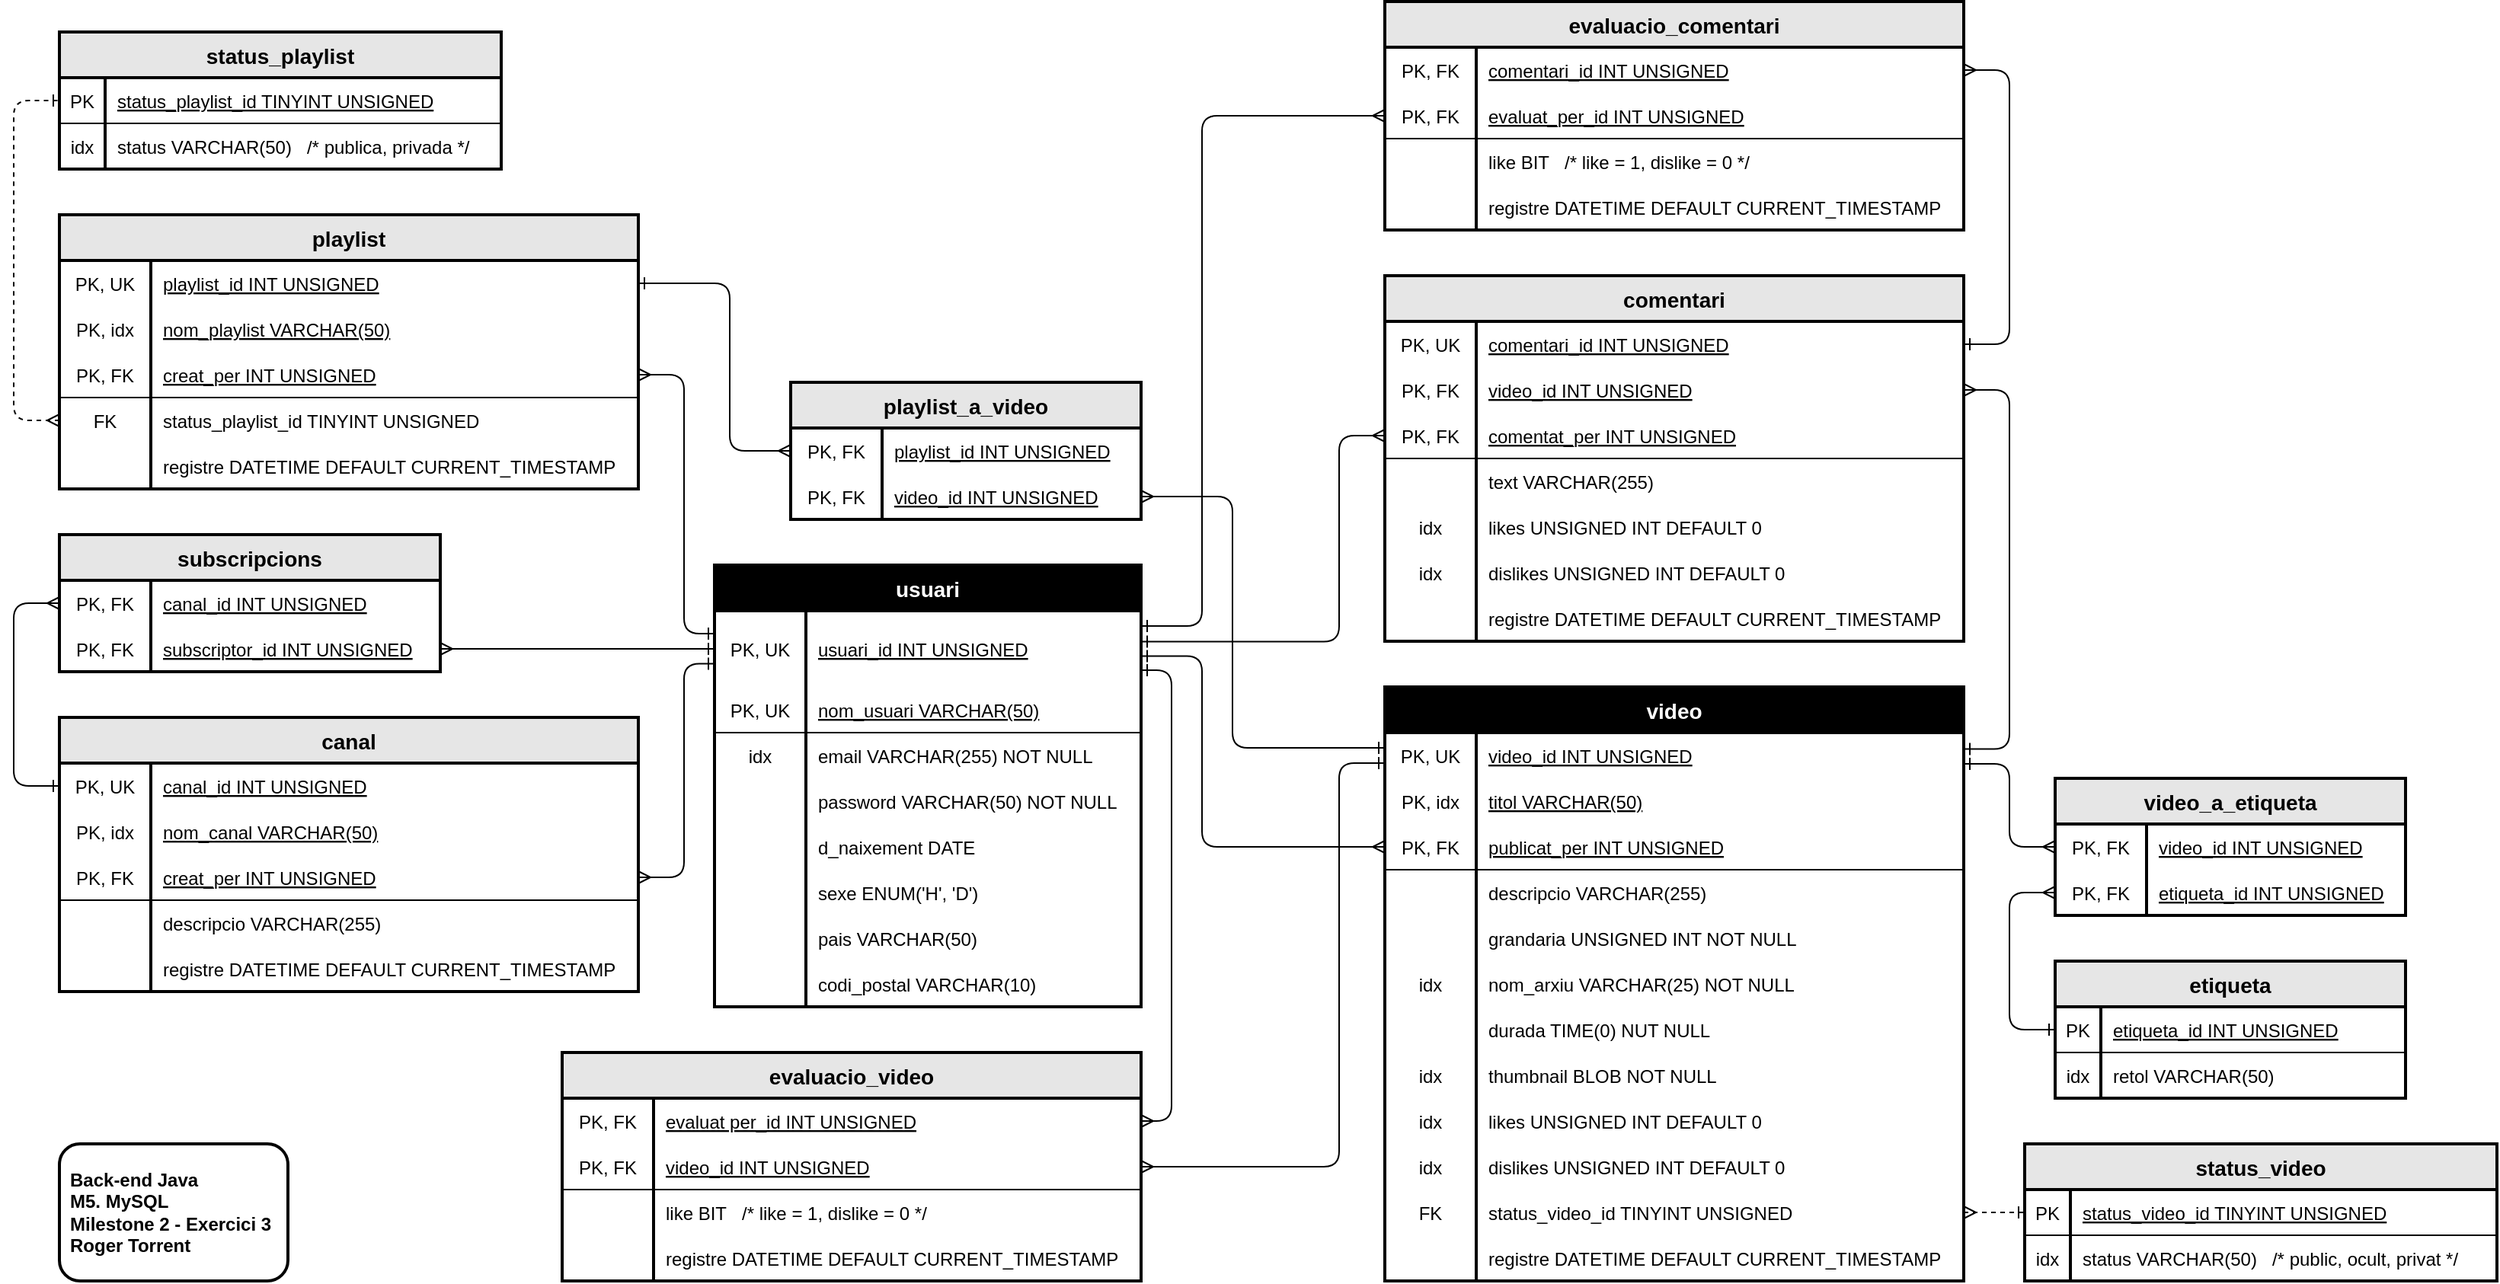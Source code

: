 <mxfile version="14.4.4" type="device"><diagram id="R2lEEEUBdFMjLlhIrx00" name="M2E3_YouTube"><mxGraphModel dx="1102" dy="902" grid="1" gridSize="10" guides="1" tooltips="1" connect="1" arrows="1" fold="1" page="1" pageScale="1" pageWidth="827" pageHeight="1169" math="0" shadow="0" extFonts="Permanent Marker^https://fonts.googleapis.com/css?family=Permanent+Marker"><root><mxCell id="0"/><mxCell id="1" parent="0"/><mxCell id="VH1_HLHaJ6qUCdTcW-n6-1" value="&lt;div&gt;&lt;b&gt;Back-end Java&lt;/b&gt;&lt;/div&gt;&lt;div&gt;&lt;b&gt;M5. MySQL&lt;/b&gt;&lt;/div&gt;&lt;div&gt;&lt;b&gt;Milestone 2 - Exercici 3&lt;br&gt;&lt;/b&gt;&lt;/div&gt;&lt;div&gt;&lt;b&gt;Roger Torrent&lt;br&gt;&lt;/b&gt;&lt;/div&gt;" style="rounded=1;whiteSpace=wrap;html=1;strokeWidth=2;fillColor=none;align=left;spacingLeft=5;spacingRight=5;" parent="1" vertex="1"><mxGeometry x="40" y="900" width="150" height="90" as="geometry"/></mxCell><mxCell id="VH1_HLHaJ6qUCdTcW-n6-198" value="usuari" style="shape=table;startSize=30;container=1;collapsible=1;childLayout=tableLayout;fixedRows=1;rowLines=0;fontStyle=1;align=center;resizeLast=1;strokeWidth=2;fillColor=#000000;fontSize=14;fontColor=#FFFFFF;" parent="1" vertex="1"><mxGeometry x="470" y="520" width="280" height="290" as="geometry"/></mxCell><mxCell id="VH1_HLHaJ6qUCdTcW-n6-199" value="" style="shape=partialRectangle;collapsible=0;dropTarget=0;pointerEvents=0;fillColor=none;top=0;left=0;bottom=0;right=0;points=[[0,0.5],[1,0.5]];portConstraint=eastwest;" parent="VH1_HLHaJ6qUCdTcW-n6-198" vertex="1"><mxGeometry y="30" width="280" height="50" as="geometry"/></mxCell><mxCell id="VH1_HLHaJ6qUCdTcW-n6-200" value="PK, UK" style="shape=partialRectangle;connectable=0;fillColor=none;top=0;left=0;bottom=0;right=0;fontStyle=0;overflow=hidden;" parent="VH1_HLHaJ6qUCdTcW-n6-199" vertex="1"><mxGeometry width="60" height="50" as="geometry"/></mxCell><mxCell id="VH1_HLHaJ6qUCdTcW-n6-201" value="usuari_id INT UNSIGNED" style="shape=partialRectangle;connectable=0;fillColor=none;top=0;left=0;bottom=0;right=0;align=left;spacingLeft=6;fontStyle=4;overflow=hidden;" parent="VH1_HLHaJ6qUCdTcW-n6-199" vertex="1"><mxGeometry x="60" width="220" height="50" as="geometry"/></mxCell><mxCell id="VH1_HLHaJ6qUCdTcW-n6-220" value="" style="shape=partialRectangle;collapsible=0;dropTarget=0;pointerEvents=0;fillColor=none;top=0;left=0;bottom=1;right=0;points=[[0,0.5],[1,0.5]];portConstraint=eastwest;" parent="VH1_HLHaJ6qUCdTcW-n6-198" vertex="1"><mxGeometry y="80" width="280" height="30" as="geometry"/></mxCell><mxCell id="VH1_HLHaJ6qUCdTcW-n6-221" value="PK, UK" style="shape=partialRectangle;connectable=0;fillColor=none;top=0;left=0;bottom=0;right=0;fontStyle=0;overflow=hidden;" parent="VH1_HLHaJ6qUCdTcW-n6-220" vertex="1"><mxGeometry width="60" height="30" as="geometry"/></mxCell><mxCell id="VH1_HLHaJ6qUCdTcW-n6-222" value="nom_usuari VARCHAR(50)" style="shape=partialRectangle;connectable=0;fillColor=none;top=0;left=0;bottom=0;right=0;align=left;spacingLeft=6;fontStyle=4;overflow=hidden;" parent="VH1_HLHaJ6qUCdTcW-n6-220" vertex="1"><mxGeometry x="60" width="220" height="30" as="geometry"/></mxCell><mxCell id="O7CFWKllYom3nxAZSgJm-148" style="shape=partialRectangle;collapsible=0;dropTarget=0;pointerEvents=0;fillColor=none;top=0;left=0;bottom=0;right=0;points=[[0,0.5],[1,0.5]];portConstraint=eastwest;" parent="VH1_HLHaJ6qUCdTcW-n6-198" vertex="1"><mxGeometry y="110" width="280" height="30" as="geometry"/></mxCell><mxCell id="O7CFWKllYom3nxAZSgJm-149" value="idx" style="shape=partialRectangle;connectable=0;fillColor=none;top=0;left=0;bottom=0;right=0;editable=1;overflow=hidden;" parent="O7CFWKllYom3nxAZSgJm-148" vertex="1"><mxGeometry width="60" height="30" as="geometry"/></mxCell><mxCell id="O7CFWKllYom3nxAZSgJm-150" value="email VARCHAR(255) NOT NULL" style="shape=partialRectangle;connectable=0;fillColor=none;top=0;left=0;bottom=0;right=0;align=left;spacingLeft=6;overflow=hidden;" parent="O7CFWKllYom3nxAZSgJm-148" vertex="1"><mxGeometry x="60" width="220" height="30" as="geometry"/></mxCell><mxCell id="O7CFWKllYom3nxAZSgJm-294" style="shape=partialRectangle;collapsible=0;dropTarget=0;pointerEvents=0;fillColor=none;top=0;left=0;bottom=0;right=0;points=[[0,0.5],[1,0.5]];portConstraint=eastwest;" parent="VH1_HLHaJ6qUCdTcW-n6-198" vertex="1"><mxGeometry y="140" width="280" height="30" as="geometry"/></mxCell><mxCell id="O7CFWKllYom3nxAZSgJm-295" style="shape=partialRectangle;connectable=0;fillColor=none;top=0;left=0;bottom=0;right=0;editable=1;overflow=hidden;" parent="O7CFWKllYom3nxAZSgJm-294" vertex="1"><mxGeometry width="60" height="30" as="geometry"/></mxCell><mxCell id="O7CFWKllYom3nxAZSgJm-296" value="password VARCHAR(50) NOT NULL" style="shape=partialRectangle;connectable=0;fillColor=none;top=0;left=0;bottom=0;right=0;align=left;spacingLeft=6;overflow=hidden;" parent="O7CFWKllYom3nxAZSgJm-294" vertex="1"><mxGeometry x="60" width="220" height="30" as="geometry"/></mxCell><mxCell id="VH1_HLHaJ6qUCdTcW-n6-223" value="" style="shape=partialRectangle;collapsible=0;dropTarget=0;pointerEvents=0;fillColor=none;top=0;left=0;bottom=0;right=0;points=[[0,0.5],[1,0.5]];portConstraint=eastwest;" parent="VH1_HLHaJ6qUCdTcW-n6-198" vertex="1"><mxGeometry y="170" width="280" height="30" as="geometry"/></mxCell><mxCell id="VH1_HLHaJ6qUCdTcW-n6-224" value="" style="shape=partialRectangle;connectable=0;fillColor=none;top=0;left=0;bottom=0;right=0;editable=1;overflow=hidden;" parent="VH1_HLHaJ6qUCdTcW-n6-223" vertex="1"><mxGeometry width="60" height="30" as="geometry"/></mxCell><mxCell id="VH1_HLHaJ6qUCdTcW-n6-225" value="d_naixement DATE" style="shape=partialRectangle;connectable=0;fillColor=none;top=0;left=0;bottom=0;right=0;align=left;spacingLeft=6;overflow=hidden;" parent="VH1_HLHaJ6qUCdTcW-n6-223" vertex="1"><mxGeometry x="60" width="220" height="30" as="geometry"/></mxCell><mxCell id="VH1_HLHaJ6qUCdTcW-n6-226" style="shape=partialRectangle;collapsible=0;dropTarget=0;pointerEvents=0;fillColor=none;top=0;left=0;bottom=0;right=0;points=[[0,0.5],[1,0.5]];portConstraint=eastwest;" parent="VH1_HLHaJ6qUCdTcW-n6-198" vertex="1"><mxGeometry y="200" width="280" height="30" as="geometry"/></mxCell><mxCell id="VH1_HLHaJ6qUCdTcW-n6-227" style="shape=partialRectangle;connectable=0;fillColor=none;top=0;left=0;bottom=0;right=0;editable=1;overflow=hidden;" parent="VH1_HLHaJ6qUCdTcW-n6-226" vertex="1"><mxGeometry width="60" height="30" as="geometry"/></mxCell><mxCell id="VH1_HLHaJ6qUCdTcW-n6-228" value="sexe ENUM('H', 'D')" style="shape=partialRectangle;connectable=0;fillColor=none;top=0;left=0;bottom=0;right=0;align=left;spacingLeft=6;overflow=hidden;" parent="VH1_HLHaJ6qUCdTcW-n6-226" vertex="1"><mxGeometry x="60" width="220" height="30" as="geometry"/></mxCell><mxCell id="VH1_HLHaJ6qUCdTcW-n6-232" style="shape=partialRectangle;collapsible=0;dropTarget=0;pointerEvents=0;fillColor=none;top=0;left=0;bottom=0;right=0;points=[[0,0.5],[1,0.5]];portConstraint=eastwest;" parent="VH1_HLHaJ6qUCdTcW-n6-198" vertex="1"><mxGeometry y="230" width="280" height="30" as="geometry"/></mxCell><mxCell id="VH1_HLHaJ6qUCdTcW-n6-233" style="shape=partialRectangle;connectable=0;fillColor=none;top=0;left=0;bottom=0;right=0;editable=1;overflow=hidden;" parent="VH1_HLHaJ6qUCdTcW-n6-232" vertex="1"><mxGeometry width="60" height="30" as="geometry"/></mxCell><mxCell id="VH1_HLHaJ6qUCdTcW-n6-234" value="pais VARCHAR(50)" style="shape=partialRectangle;connectable=0;fillColor=none;top=0;left=0;bottom=0;right=0;align=left;spacingLeft=6;overflow=hidden;" parent="VH1_HLHaJ6qUCdTcW-n6-232" vertex="1"><mxGeometry x="60" width="220" height="30" as="geometry"/></mxCell><mxCell id="VH1_HLHaJ6qUCdTcW-n6-229" style="shape=partialRectangle;collapsible=0;dropTarget=0;pointerEvents=0;fillColor=none;top=0;left=0;bottom=0;right=0;points=[[0,0.5],[1,0.5]];portConstraint=eastwest;" parent="VH1_HLHaJ6qUCdTcW-n6-198" vertex="1"><mxGeometry y="260" width="280" height="30" as="geometry"/></mxCell><mxCell id="VH1_HLHaJ6qUCdTcW-n6-230" style="shape=partialRectangle;connectable=0;fillColor=none;top=0;left=0;bottom=0;right=0;editable=1;overflow=hidden;" parent="VH1_HLHaJ6qUCdTcW-n6-229" vertex="1"><mxGeometry width="60" height="30" as="geometry"/></mxCell><mxCell id="VH1_HLHaJ6qUCdTcW-n6-231" value="codi_postal VARCHAR(10)" style="shape=partialRectangle;connectable=0;fillColor=none;top=0;left=0;bottom=0;right=0;align=left;spacingLeft=6;overflow=hidden;" parent="VH1_HLHaJ6qUCdTcW-n6-229" vertex="1"><mxGeometry x="60" width="220" height="30" as="geometry"/></mxCell><mxCell id="O7CFWKllYom3nxAZSgJm-1" value="video" style="shape=table;startSize=30;container=1;collapsible=1;childLayout=tableLayout;fixedRows=1;rowLines=0;fontStyle=1;align=center;resizeLast=1;strokeWidth=2;fillColor=#000000;fontSize=14;fontColor=#FFFFFF;" parent="1" vertex="1"><mxGeometry x="910" y="600" width="380" height="390" as="geometry"/></mxCell><mxCell id="O7CFWKllYom3nxAZSgJm-2" value="" style="shape=partialRectangle;collapsible=0;dropTarget=0;pointerEvents=0;fillColor=none;top=0;left=0;bottom=0;right=0;points=[[0,0.5],[1,0.5]];portConstraint=eastwest;" parent="O7CFWKllYom3nxAZSgJm-1" vertex="1"><mxGeometry y="30" width="380" height="30" as="geometry"/></mxCell><mxCell id="O7CFWKllYom3nxAZSgJm-3" value="PK, UK" style="shape=partialRectangle;connectable=0;fillColor=none;top=0;left=0;bottom=0;right=0;fontStyle=0;overflow=hidden;" parent="O7CFWKllYom3nxAZSgJm-2" vertex="1"><mxGeometry width="60" height="30" as="geometry"/></mxCell><mxCell id="O7CFWKllYom3nxAZSgJm-4" value="video_id INT UNSIGNED" style="shape=partialRectangle;connectable=0;fillColor=none;top=0;left=0;bottom=0;right=0;align=left;spacingLeft=6;fontStyle=4;overflow=hidden;" parent="O7CFWKllYom3nxAZSgJm-2" vertex="1"><mxGeometry x="60" width="320" height="30" as="geometry"/></mxCell><mxCell id="O7CFWKllYom3nxAZSgJm-17" value="" style="shape=partialRectangle;collapsible=0;dropTarget=0;pointerEvents=0;fillColor=none;top=0;left=0;bottom=0;right=0;points=[[0,0.5],[1,0.5]];portConstraint=eastwest;" parent="O7CFWKllYom3nxAZSgJm-1" vertex="1"><mxGeometry y="60" width="380" height="30" as="geometry"/></mxCell><mxCell id="O7CFWKllYom3nxAZSgJm-18" value="PK, idx" style="shape=partialRectangle;connectable=0;fillColor=none;top=0;left=0;bottom=0;right=0;fontStyle=0;overflow=hidden;" parent="O7CFWKllYom3nxAZSgJm-17" vertex="1"><mxGeometry width="60" height="30" as="geometry"/></mxCell><mxCell id="O7CFWKllYom3nxAZSgJm-19" value="titol VARCHAR(50)" style="shape=partialRectangle;connectable=0;fillColor=none;top=0;left=0;bottom=0;right=0;align=left;spacingLeft=6;fontStyle=4;overflow=hidden;" parent="O7CFWKllYom3nxAZSgJm-17" vertex="1"><mxGeometry x="60" width="320" height="30" as="geometry"/></mxCell><mxCell id="O7CFWKllYom3nxAZSgJm-23" value="" style="shape=partialRectangle;collapsible=0;dropTarget=0;pointerEvents=0;fillColor=none;top=0;left=0;bottom=1;right=0;points=[[0,0.5],[1,0.5]];portConstraint=eastwest;" parent="O7CFWKllYom3nxAZSgJm-1" vertex="1"><mxGeometry y="90" width="380" height="30" as="geometry"/></mxCell><mxCell id="O7CFWKllYom3nxAZSgJm-24" value="PK, FK" style="shape=partialRectangle;connectable=0;fillColor=none;top=0;left=0;bottom=0;right=0;fontStyle=0;overflow=hidden;" parent="O7CFWKllYom3nxAZSgJm-23" vertex="1"><mxGeometry width="60" height="30" as="geometry"/></mxCell><mxCell id="O7CFWKllYom3nxAZSgJm-25" value="publicat_per INT UNSIGNED" style="shape=partialRectangle;connectable=0;fillColor=none;top=0;left=0;bottom=0;right=0;align=left;spacingLeft=6;fontStyle=4;overflow=hidden;" parent="O7CFWKllYom3nxAZSgJm-23" vertex="1"><mxGeometry x="60" width="320" height="30" as="geometry"/></mxCell><mxCell id="O7CFWKllYom3nxAZSgJm-41" style="shape=partialRectangle;collapsible=0;dropTarget=0;pointerEvents=0;fillColor=none;top=0;left=0;bottom=0;right=0;points=[[0,0.5],[1,0.5]];portConstraint=eastwest;" parent="O7CFWKllYom3nxAZSgJm-1" vertex="1"><mxGeometry y="120" width="380" height="30" as="geometry"/></mxCell><mxCell id="O7CFWKllYom3nxAZSgJm-42" style="shape=partialRectangle;connectable=0;fillColor=none;top=0;left=0;bottom=0;right=0;editable=1;overflow=hidden;" parent="O7CFWKllYom3nxAZSgJm-41" vertex="1"><mxGeometry width="60" height="30" as="geometry"/></mxCell><mxCell id="O7CFWKllYom3nxAZSgJm-43" value="descripcio VARCHAR(255)" style="shape=partialRectangle;connectable=0;fillColor=none;top=0;left=0;bottom=0;right=0;align=left;spacingLeft=6;overflow=hidden;" parent="O7CFWKllYom3nxAZSgJm-41" vertex="1"><mxGeometry x="60" width="320" height="30" as="geometry"/></mxCell><mxCell id="O7CFWKllYom3nxAZSgJm-44" style="shape=partialRectangle;collapsible=0;dropTarget=0;pointerEvents=0;fillColor=none;top=0;left=0;bottom=0;right=0;points=[[0,0.5],[1,0.5]];portConstraint=eastwest;" parent="O7CFWKllYom3nxAZSgJm-1" vertex="1"><mxGeometry y="150" width="380" height="30" as="geometry"/></mxCell><mxCell id="O7CFWKllYom3nxAZSgJm-45" style="shape=partialRectangle;connectable=0;fillColor=none;top=0;left=0;bottom=0;right=0;editable=1;overflow=hidden;" parent="O7CFWKllYom3nxAZSgJm-44" vertex="1"><mxGeometry width="60" height="30" as="geometry"/></mxCell><mxCell id="O7CFWKllYom3nxAZSgJm-46" value="grandaria UNSIGNED INT NOT NULL" style="shape=partialRectangle;connectable=0;fillColor=none;top=0;left=0;bottom=0;right=0;align=left;spacingLeft=6;overflow=hidden;" parent="O7CFWKllYom3nxAZSgJm-44" vertex="1"><mxGeometry x="60" width="320" height="30" as="geometry"/></mxCell><mxCell id="O7CFWKllYom3nxAZSgJm-32" value="" style="shape=partialRectangle;collapsible=0;dropTarget=0;pointerEvents=0;fillColor=none;top=0;left=0;bottom=0;right=0;points=[[0,0.5],[1,0.5]];portConstraint=eastwest;" parent="O7CFWKllYom3nxAZSgJm-1" vertex="1"><mxGeometry y="180" width="380" height="30" as="geometry"/></mxCell><mxCell id="O7CFWKllYom3nxAZSgJm-33" value="idx" style="shape=partialRectangle;connectable=0;fillColor=none;top=0;left=0;bottom=0;right=0;editable=1;overflow=hidden;" parent="O7CFWKllYom3nxAZSgJm-32" vertex="1"><mxGeometry width="60" height="30" as="geometry"/></mxCell><mxCell id="O7CFWKllYom3nxAZSgJm-34" value="nom_arxiu VARCHAR(25) NOT NULL" style="shape=partialRectangle;connectable=0;fillColor=none;top=0;left=0;bottom=0;right=0;align=left;spacingLeft=6;overflow=hidden;" parent="O7CFWKllYom3nxAZSgJm-32" vertex="1"><mxGeometry x="60" width="320" height="30" as="geometry"/></mxCell><mxCell id="O7CFWKllYom3nxAZSgJm-38" value="" style="shape=partialRectangle;collapsible=0;dropTarget=0;pointerEvents=0;fillColor=none;top=0;left=0;bottom=0;right=0;points=[[0,0.5],[1,0.5]];portConstraint=eastwest;" parent="O7CFWKllYom3nxAZSgJm-1" vertex="1"><mxGeometry y="210" width="380" height="30" as="geometry"/></mxCell><mxCell id="O7CFWKllYom3nxAZSgJm-39" value="" style="shape=partialRectangle;connectable=0;fillColor=none;top=0;left=0;bottom=0;right=0;editable=1;overflow=hidden;" parent="O7CFWKllYom3nxAZSgJm-38" vertex="1"><mxGeometry width="60" height="30" as="geometry"/></mxCell><mxCell id="O7CFWKllYom3nxAZSgJm-40" value="durada TIME(0) NUT NULL" style="shape=partialRectangle;connectable=0;fillColor=none;top=0;left=0;bottom=0;right=0;align=left;spacingLeft=6;overflow=hidden;" parent="O7CFWKllYom3nxAZSgJm-38" vertex="1"><mxGeometry x="60" width="320" height="30" as="geometry"/></mxCell><mxCell id="O7CFWKllYom3nxAZSgJm-47" value="" style="shape=partialRectangle;collapsible=0;dropTarget=0;pointerEvents=0;fillColor=none;top=0;left=0;bottom=0;right=0;points=[[0,0.5],[1,0.5]];portConstraint=eastwest;" parent="O7CFWKllYom3nxAZSgJm-1" vertex="1"><mxGeometry y="240" width="380" height="30" as="geometry"/></mxCell><mxCell id="O7CFWKllYom3nxAZSgJm-48" value="idx" style="shape=partialRectangle;connectable=0;fillColor=none;top=0;left=0;bottom=0;right=0;editable=1;overflow=hidden;" parent="O7CFWKllYom3nxAZSgJm-47" vertex="1"><mxGeometry width="60" height="30" as="geometry"/></mxCell><mxCell id="O7CFWKllYom3nxAZSgJm-49" value="thumbnail BLOB NOT NULL" style="shape=partialRectangle;connectable=0;fillColor=none;top=0;left=0;bottom=0;right=0;align=left;spacingLeft=6;overflow=hidden;" parent="O7CFWKllYom3nxAZSgJm-47" vertex="1"><mxGeometry x="60" width="320" height="30" as="geometry"/></mxCell><mxCell id="O7CFWKllYom3nxAZSgJm-50" value="" style="shape=partialRectangle;collapsible=0;dropTarget=0;pointerEvents=0;fillColor=none;top=0;left=0;bottom=0;right=0;points=[[0,0.5],[1,0.5]];portConstraint=eastwest;" parent="O7CFWKllYom3nxAZSgJm-1" vertex="1"><mxGeometry y="270" width="380" height="30" as="geometry"/></mxCell><mxCell id="O7CFWKllYom3nxAZSgJm-51" value="idx" style="shape=partialRectangle;connectable=0;fillColor=none;top=0;left=0;bottom=0;right=0;editable=1;overflow=hidden;" parent="O7CFWKllYom3nxAZSgJm-50" vertex="1"><mxGeometry width="60" height="30" as="geometry"/></mxCell><mxCell id="O7CFWKllYom3nxAZSgJm-52" value="likes UNSIGNED INT DEFAULT 0" style="shape=partialRectangle;connectable=0;fillColor=none;top=0;left=0;bottom=0;right=0;align=left;spacingLeft=6;overflow=hidden;" parent="O7CFWKllYom3nxAZSgJm-50" vertex="1"><mxGeometry x="60" width="320" height="30" as="geometry"/></mxCell><mxCell id="O7CFWKllYom3nxAZSgJm-29" style="shape=partialRectangle;collapsible=0;dropTarget=0;pointerEvents=0;fillColor=none;top=0;left=0;bottom=0;right=0;points=[[0,0.5],[1,0.5]];portConstraint=eastwest;" parent="O7CFWKllYom3nxAZSgJm-1" vertex="1"><mxGeometry y="300" width="380" height="30" as="geometry"/></mxCell><mxCell id="O7CFWKllYom3nxAZSgJm-30" value="idx" style="shape=partialRectangle;connectable=0;fillColor=none;top=0;left=0;bottom=0;right=0;editable=1;overflow=hidden;" parent="O7CFWKllYom3nxAZSgJm-29" vertex="1"><mxGeometry width="60" height="30" as="geometry"/></mxCell><mxCell id="O7CFWKllYom3nxAZSgJm-31" value="dislikes UNSIGNED INT DEFAULT 0" style="shape=partialRectangle;connectable=0;fillColor=none;top=0;left=0;bottom=0;right=0;align=left;spacingLeft=6;overflow=hidden;" parent="O7CFWKllYom3nxAZSgJm-29" vertex="1"><mxGeometry x="60" width="320" height="30" as="geometry"/></mxCell><mxCell id="O7CFWKllYom3nxAZSgJm-88" style="shape=partialRectangle;collapsible=0;dropTarget=0;pointerEvents=0;fillColor=none;top=0;left=0;bottom=0;right=0;points=[[0,0.5],[1,0.5]];portConstraint=eastwest;" parent="O7CFWKllYom3nxAZSgJm-1" vertex="1"><mxGeometry y="330" width="380" height="30" as="geometry"/></mxCell><mxCell id="O7CFWKllYom3nxAZSgJm-89" value="FK" style="shape=partialRectangle;connectable=0;fillColor=none;top=0;left=0;bottom=0;right=0;editable=1;overflow=hidden;" parent="O7CFWKllYom3nxAZSgJm-88" vertex="1"><mxGeometry width="60" height="30" as="geometry"/></mxCell><mxCell id="O7CFWKllYom3nxAZSgJm-90" value="status_video_id TINYINT UNSIGNED" style="shape=partialRectangle;connectable=0;fillColor=none;top=0;left=0;bottom=0;right=0;align=left;spacingLeft=6;overflow=hidden;" parent="O7CFWKllYom3nxAZSgJm-88" vertex="1"><mxGeometry x="60" width="320" height="30" as="geometry"/></mxCell><mxCell id="O7CFWKllYom3nxAZSgJm-104" style="shape=partialRectangle;collapsible=0;dropTarget=0;pointerEvents=0;fillColor=none;top=0;left=0;bottom=0;right=0;points=[[0,0.5],[1,0.5]];portConstraint=eastwest;" parent="O7CFWKllYom3nxAZSgJm-1" vertex="1"><mxGeometry y="360" width="380" height="30" as="geometry"/></mxCell><mxCell id="O7CFWKllYom3nxAZSgJm-105" style="shape=partialRectangle;connectable=0;fillColor=none;top=0;left=0;bottom=0;right=0;editable=1;overflow=hidden;" parent="O7CFWKllYom3nxAZSgJm-104" vertex="1"><mxGeometry width="60" height="30" as="geometry"/></mxCell><mxCell id="O7CFWKllYom3nxAZSgJm-106" value="registre DATETIME DEFAULT CURRENT_TIMESTAMP" style="shape=partialRectangle;connectable=0;fillColor=none;top=0;left=0;bottom=0;right=0;align=left;spacingLeft=6;overflow=hidden;" parent="O7CFWKllYom3nxAZSgJm-104" vertex="1"><mxGeometry x="60" width="320" height="30" as="geometry"/></mxCell><mxCell id="O7CFWKllYom3nxAZSgJm-91" value="status_video" style="shape=table;startSize=30;container=1;collapsible=1;childLayout=tableLayout;fixedRows=1;rowLines=0;fontStyle=1;align=center;resizeLast=1;fillColor=#E6E6E6;fontSize=14;strokeWidth=2;" parent="1" vertex="1"><mxGeometry x="1330" y="900" width="310" height="90" as="geometry"/></mxCell><mxCell id="O7CFWKllYom3nxAZSgJm-92" value="" style="shape=partialRectangle;collapsible=0;dropTarget=0;pointerEvents=0;fillColor=none;top=0;left=0;bottom=1;right=0;points=[[0,0.5],[1,0.5]];portConstraint=eastwest;" parent="O7CFWKllYom3nxAZSgJm-91" vertex="1"><mxGeometry y="30" width="310" height="30" as="geometry"/></mxCell><mxCell id="O7CFWKllYom3nxAZSgJm-93" value="PK" style="shape=partialRectangle;connectable=0;fillColor=none;top=0;left=0;bottom=0;right=0;fontStyle=0;overflow=hidden;" parent="O7CFWKllYom3nxAZSgJm-92" vertex="1"><mxGeometry width="30" height="30" as="geometry"/></mxCell><mxCell id="O7CFWKllYom3nxAZSgJm-94" value="status_video_id TINYINT UNSIGNED" style="shape=partialRectangle;connectable=0;fillColor=none;top=0;left=0;bottom=0;right=0;align=left;spacingLeft=6;fontStyle=4;overflow=hidden;" parent="O7CFWKllYom3nxAZSgJm-92" vertex="1"><mxGeometry x="30" width="280" height="30" as="geometry"/></mxCell><mxCell id="O7CFWKllYom3nxAZSgJm-95" style="shape=partialRectangle;collapsible=0;dropTarget=0;pointerEvents=0;fillColor=none;top=0;left=0;bottom=0;right=0;points=[[0,0.5],[1,0.5]];portConstraint=eastwest;" parent="O7CFWKllYom3nxAZSgJm-91" vertex="1"><mxGeometry y="60" width="310" height="30" as="geometry"/></mxCell><mxCell id="O7CFWKllYom3nxAZSgJm-96" value="idx" style="shape=partialRectangle;connectable=0;fillColor=none;top=0;left=0;bottom=0;right=0;editable=1;overflow=hidden;" parent="O7CFWKllYom3nxAZSgJm-95" vertex="1"><mxGeometry width="30" height="30" as="geometry"/></mxCell><mxCell id="O7CFWKllYom3nxAZSgJm-97" value="status VARCHAR(50)   /* public, ocult, privat */" style="shape=partialRectangle;connectable=0;fillColor=none;top=0;left=0;bottom=0;right=0;align=left;spacingLeft=6;overflow=hidden;" parent="O7CFWKllYom3nxAZSgJm-95" vertex="1"><mxGeometry x="30" width="280" height="30" as="geometry"/></mxCell><mxCell id="O7CFWKllYom3nxAZSgJm-114" value="canal" style="shape=table;startSize=30;container=1;collapsible=1;childLayout=tableLayout;fixedRows=1;rowLines=0;fontStyle=1;align=center;resizeLast=1;strokeWidth=2;fillColor=#E6E6E6;fontSize=14;" parent="1" vertex="1"><mxGeometry x="40" y="620" width="380" height="180" as="geometry"/></mxCell><mxCell id="O7CFWKllYom3nxAZSgJm-115" value="" style="shape=partialRectangle;collapsible=0;dropTarget=0;pointerEvents=0;fillColor=none;top=0;left=0;bottom=0;right=0;points=[[0,0.5],[1,0.5]];portConstraint=eastwest;" parent="O7CFWKllYom3nxAZSgJm-114" vertex="1"><mxGeometry y="30" width="380" height="30" as="geometry"/></mxCell><mxCell id="O7CFWKllYom3nxAZSgJm-116" value="PK, UK" style="shape=partialRectangle;connectable=0;fillColor=none;top=0;left=0;bottom=0;right=0;fontStyle=0;overflow=hidden;" parent="O7CFWKllYom3nxAZSgJm-115" vertex="1"><mxGeometry width="60" height="30" as="geometry"/></mxCell><mxCell id="O7CFWKllYom3nxAZSgJm-117" value="canal_id INT UNSIGNED" style="shape=partialRectangle;connectable=0;fillColor=none;top=0;left=0;bottom=0;right=0;align=left;spacingLeft=6;fontStyle=4;overflow=hidden;" parent="O7CFWKllYom3nxAZSgJm-115" vertex="1"><mxGeometry x="60" width="320" height="30" as="geometry"/></mxCell><mxCell id="O7CFWKllYom3nxAZSgJm-157" style="shape=partialRectangle;collapsible=0;dropTarget=0;pointerEvents=0;fillColor=none;top=0;left=0;bottom=0;right=0;points=[[0,0.5],[1,0.5]];portConstraint=eastwest;" parent="O7CFWKllYom3nxAZSgJm-114" vertex="1"><mxGeometry y="60" width="380" height="30" as="geometry"/></mxCell><mxCell id="O7CFWKllYom3nxAZSgJm-158" value="PK, idx" style="shape=partialRectangle;connectable=0;fillColor=none;top=0;left=0;bottom=0;right=0;fontStyle=0;overflow=hidden;" parent="O7CFWKllYom3nxAZSgJm-157" vertex="1"><mxGeometry width="60" height="30" as="geometry"/></mxCell><mxCell id="O7CFWKllYom3nxAZSgJm-159" value="nom_canal VARCHAR(50)" style="shape=partialRectangle;connectable=0;fillColor=none;top=0;left=0;bottom=0;right=0;align=left;spacingLeft=6;fontStyle=4;overflow=hidden;" parent="O7CFWKllYom3nxAZSgJm-157" vertex="1"><mxGeometry x="60" width="320" height="30" as="geometry"/></mxCell><mxCell id="O7CFWKllYom3nxAZSgJm-136" value="" style="shape=partialRectangle;collapsible=0;dropTarget=0;pointerEvents=0;fillColor=none;top=0;left=0;bottom=1;right=0;points=[[0,0.5],[1,0.5]];portConstraint=eastwest;" parent="O7CFWKllYom3nxAZSgJm-114" vertex="1"><mxGeometry y="90" width="380" height="30" as="geometry"/></mxCell><mxCell id="O7CFWKllYom3nxAZSgJm-137" value="PK, FK" style="shape=partialRectangle;connectable=0;fillColor=none;top=0;left=0;bottom=0;right=0;fontStyle=0;overflow=hidden;" parent="O7CFWKllYom3nxAZSgJm-136" vertex="1"><mxGeometry width="60" height="30" as="geometry"/></mxCell><mxCell id="O7CFWKllYom3nxAZSgJm-138" value="creat_per INT UNSIGNED" style="shape=partialRectangle;connectable=0;fillColor=none;top=0;left=0;bottom=0;right=0;align=left;spacingLeft=6;fontStyle=4;overflow=hidden;" parent="O7CFWKllYom3nxAZSgJm-136" vertex="1"><mxGeometry x="60" width="320" height="30" as="geometry"/></mxCell><mxCell id="O7CFWKllYom3nxAZSgJm-139" value="" style="shape=partialRectangle;collapsible=0;dropTarget=0;pointerEvents=0;fillColor=none;top=0;left=0;bottom=0;right=0;points=[[0,0.5],[1,0.5]];portConstraint=eastwest;" parent="O7CFWKllYom3nxAZSgJm-114" vertex="1"><mxGeometry y="120" width="380" height="30" as="geometry"/></mxCell><mxCell id="O7CFWKllYom3nxAZSgJm-140" value="" style="shape=partialRectangle;connectable=0;fillColor=none;top=0;left=0;bottom=0;right=0;editable=1;overflow=hidden;" parent="O7CFWKllYom3nxAZSgJm-139" vertex="1"><mxGeometry width="60" height="30" as="geometry"/></mxCell><mxCell id="O7CFWKllYom3nxAZSgJm-141" value="descripcio VARCHAR(255)" style="shape=partialRectangle;connectable=0;fillColor=none;top=0;left=0;bottom=0;right=0;align=left;spacingLeft=6;overflow=hidden;" parent="O7CFWKllYom3nxAZSgJm-139" vertex="1"><mxGeometry x="60" width="320" height="30" as="geometry"/></mxCell><mxCell id="O7CFWKllYom3nxAZSgJm-142" style="shape=partialRectangle;collapsible=0;dropTarget=0;pointerEvents=0;fillColor=none;top=0;left=0;bottom=0;right=0;points=[[0,0.5],[1,0.5]];portConstraint=eastwest;" parent="O7CFWKllYom3nxAZSgJm-114" vertex="1"><mxGeometry y="150" width="380" height="30" as="geometry"/></mxCell><mxCell id="O7CFWKllYom3nxAZSgJm-143" style="shape=partialRectangle;connectable=0;fillColor=none;top=0;left=0;bottom=0;right=0;editable=1;overflow=hidden;" parent="O7CFWKllYom3nxAZSgJm-142" vertex="1"><mxGeometry width="60" height="30" as="geometry"/></mxCell><mxCell id="O7CFWKllYom3nxAZSgJm-144" value="registre DATETIME DEFAULT CURRENT_TIMESTAMP" style="shape=partialRectangle;connectable=0;fillColor=none;top=0;left=0;bottom=0;right=0;align=left;spacingLeft=6;overflow=hidden;" parent="O7CFWKllYom3nxAZSgJm-142" vertex="1"><mxGeometry x="60" width="320" height="30" as="geometry"/></mxCell><mxCell id="O7CFWKllYom3nxAZSgJm-163" value="etiqueta" style="shape=table;startSize=30;container=1;collapsible=1;childLayout=tableLayout;fixedRows=1;rowLines=0;fontStyle=1;align=center;resizeLast=1;fillColor=#E6E6E6;fontSize=14;strokeWidth=2;" parent="1" vertex="1"><mxGeometry x="1350" y="780" width="230" height="90" as="geometry"/></mxCell><mxCell id="O7CFWKllYom3nxAZSgJm-164" value="" style="shape=partialRectangle;collapsible=0;dropTarget=0;pointerEvents=0;fillColor=none;top=0;left=0;bottom=1;right=0;points=[[0,0.5],[1,0.5]];portConstraint=eastwest;" parent="O7CFWKllYom3nxAZSgJm-163" vertex="1"><mxGeometry y="30" width="230" height="30" as="geometry"/></mxCell><mxCell id="O7CFWKllYom3nxAZSgJm-165" value="PK" style="shape=partialRectangle;connectable=0;fillColor=none;top=0;left=0;bottom=0;right=0;fontStyle=0;overflow=hidden;" parent="O7CFWKllYom3nxAZSgJm-164" vertex="1"><mxGeometry width="30" height="30" as="geometry"/></mxCell><mxCell id="O7CFWKllYom3nxAZSgJm-166" value="etiqueta_id INT UNSIGNED" style="shape=partialRectangle;connectable=0;fillColor=none;top=0;left=0;bottom=0;right=0;align=left;spacingLeft=6;fontStyle=4;overflow=hidden;" parent="O7CFWKllYom3nxAZSgJm-164" vertex="1"><mxGeometry x="30" width="200" height="30" as="geometry"/></mxCell><mxCell id="O7CFWKllYom3nxAZSgJm-167" style="shape=partialRectangle;collapsible=0;dropTarget=0;pointerEvents=0;fillColor=none;top=0;left=0;bottom=0;right=0;points=[[0,0.5],[1,0.5]];portConstraint=eastwest;" parent="O7CFWKllYom3nxAZSgJm-163" vertex="1"><mxGeometry y="60" width="230" height="30" as="geometry"/></mxCell><mxCell id="O7CFWKllYom3nxAZSgJm-168" value="idx" style="shape=partialRectangle;connectable=0;fillColor=none;top=0;left=0;bottom=0;right=0;editable=1;overflow=hidden;" parent="O7CFWKllYom3nxAZSgJm-167" vertex="1"><mxGeometry width="30" height="30" as="geometry"/></mxCell><mxCell id="O7CFWKllYom3nxAZSgJm-169" value="retol VARCHAR(50)" style="shape=partialRectangle;connectable=0;fillColor=none;top=0;left=0;bottom=0;right=0;align=left;spacingLeft=6;overflow=hidden;" parent="O7CFWKllYom3nxAZSgJm-167" vertex="1"><mxGeometry x="30" width="200" height="30" as="geometry"/></mxCell><mxCell id="O7CFWKllYom3nxAZSgJm-170" value="video_a_etiqueta" style="shape=table;startSize=30;container=1;collapsible=1;childLayout=tableLayout;fixedRows=1;rowLines=0;fontStyle=1;align=center;resizeLast=1;strokeWidth=2;fillColor=#E6E6E6;fontSize=14;" parent="1" vertex="1"><mxGeometry x="1350" y="660" width="230" height="90" as="geometry"/></mxCell><mxCell id="O7CFWKllYom3nxAZSgJm-171" value="" style="shape=partialRectangle;collapsible=0;dropTarget=0;pointerEvents=0;fillColor=none;top=0;left=0;bottom=0;right=0;points=[[0,0.5],[1,0.5]];portConstraint=eastwest;" parent="O7CFWKllYom3nxAZSgJm-170" vertex="1"><mxGeometry y="30" width="230" height="30" as="geometry"/></mxCell><mxCell id="O7CFWKllYom3nxAZSgJm-172" value="PK, FK" style="shape=partialRectangle;connectable=0;fillColor=none;top=0;left=0;bottom=0;right=0;fontStyle=0;overflow=hidden;" parent="O7CFWKllYom3nxAZSgJm-171" vertex="1"><mxGeometry width="60" height="30" as="geometry"/></mxCell><mxCell id="O7CFWKllYom3nxAZSgJm-173" value="video_id INT UNSIGNED" style="shape=partialRectangle;connectable=0;fillColor=none;top=0;left=0;bottom=0;right=0;align=left;spacingLeft=6;fontStyle=4;overflow=hidden;" parent="O7CFWKllYom3nxAZSgJm-171" vertex="1"><mxGeometry x="60" width="170" height="30" as="geometry"/></mxCell><mxCell id="O7CFWKllYom3nxAZSgJm-177" value="" style="shape=partialRectangle;collapsible=0;dropTarget=0;pointerEvents=0;fillColor=none;top=0;left=0;bottom=1;right=0;points=[[0,0.5],[1,0.5]];portConstraint=eastwest;" parent="O7CFWKllYom3nxAZSgJm-170" vertex="1"><mxGeometry y="60" width="230" height="30" as="geometry"/></mxCell><mxCell id="O7CFWKllYom3nxAZSgJm-178" value="PK, FK" style="shape=partialRectangle;connectable=0;fillColor=none;top=0;left=0;bottom=0;right=0;fontStyle=0;overflow=hidden;" parent="O7CFWKllYom3nxAZSgJm-177" vertex="1"><mxGeometry width="60" height="30" as="geometry"/></mxCell><mxCell id="O7CFWKllYom3nxAZSgJm-179" value="etiqueta_id INT UNSIGNED" style="shape=partialRectangle;connectable=0;fillColor=none;top=0;left=0;bottom=0;right=0;align=left;spacingLeft=6;fontStyle=4;overflow=hidden;" parent="O7CFWKllYom3nxAZSgJm-177" vertex="1"><mxGeometry x="60" width="170" height="30" as="geometry"/></mxCell><mxCell id="O7CFWKllYom3nxAZSgJm-186" value="subscripcions" style="shape=table;startSize=30;container=1;collapsible=1;childLayout=tableLayout;fixedRows=1;rowLines=0;fontStyle=1;align=center;resizeLast=1;strokeWidth=2;fillColor=#E6E6E6;fontSize=14;" parent="1" vertex="1"><mxGeometry x="40" y="500" width="250" height="90" as="geometry"/></mxCell><mxCell id="O7CFWKllYom3nxAZSgJm-187" value="" style="shape=partialRectangle;collapsible=0;dropTarget=0;pointerEvents=0;fillColor=none;top=0;left=0;bottom=0;right=0;points=[[0,0.5],[1,0.5]];portConstraint=eastwest;" parent="O7CFWKllYom3nxAZSgJm-186" vertex="1"><mxGeometry y="30" width="250" height="30" as="geometry"/></mxCell><mxCell id="O7CFWKllYom3nxAZSgJm-188" value="PK, FK" style="shape=partialRectangle;connectable=0;fillColor=none;top=0;left=0;bottom=0;right=0;fontStyle=0;overflow=hidden;" parent="O7CFWKllYom3nxAZSgJm-187" vertex="1"><mxGeometry width="60" height="30" as="geometry"/></mxCell><mxCell id="O7CFWKllYom3nxAZSgJm-189" value="canal_id INT UNSIGNED" style="shape=partialRectangle;connectable=0;fillColor=none;top=0;left=0;bottom=0;right=0;align=left;spacingLeft=6;fontStyle=4;overflow=hidden;" parent="O7CFWKllYom3nxAZSgJm-187" vertex="1"><mxGeometry x="60" width="190" height="30" as="geometry"/></mxCell><mxCell id="O7CFWKllYom3nxAZSgJm-190" value="" style="shape=partialRectangle;collapsible=0;dropTarget=0;pointerEvents=0;fillColor=none;top=0;left=0;bottom=1;right=0;points=[[0,0.5],[1,0.5]];portConstraint=eastwest;" parent="O7CFWKllYom3nxAZSgJm-186" vertex="1"><mxGeometry y="60" width="250" height="30" as="geometry"/></mxCell><mxCell id="O7CFWKllYom3nxAZSgJm-191" value="PK, FK" style="shape=partialRectangle;connectable=0;fillColor=none;top=0;left=0;bottom=0;right=0;fontStyle=0;overflow=hidden;" parent="O7CFWKllYom3nxAZSgJm-190" vertex="1"><mxGeometry width="60" height="30" as="geometry"/></mxCell><mxCell id="O7CFWKllYom3nxAZSgJm-192" value="subscriptor_id INT UNSIGNED" style="shape=partialRectangle;connectable=0;fillColor=none;top=0;left=0;bottom=0;right=0;align=left;spacingLeft=6;fontStyle=4;overflow=hidden;" parent="O7CFWKllYom3nxAZSgJm-190" vertex="1"><mxGeometry x="60" width="190" height="30" as="geometry"/></mxCell><mxCell id="O7CFWKllYom3nxAZSgJm-196" value="evaluacio_video" style="shape=table;startSize=30;container=1;collapsible=1;childLayout=tableLayout;fixedRows=1;rowLines=0;fontStyle=1;align=center;resizeLast=1;strokeWidth=2;fillColor=#E6E6E6;fontSize=14;" parent="1" vertex="1"><mxGeometry x="370" y="840" width="380" height="150" as="geometry"/></mxCell><mxCell id="O7CFWKllYom3nxAZSgJm-206" style="shape=partialRectangle;collapsible=0;dropTarget=0;pointerEvents=0;fillColor=none;top=0;left=0;bottom=0;right=0;points=[[0,0.5],[1,0.5]];portConstraint=eastwest;" parent="O7CFWKllYom3nxAZSgJm-196" vertex="1"><mxGeometry y="30" width="380" height="30" as="geometry"/></mxCell><mxCell id="O7CFWKllYom3nxAZSgJm-207" value="PK, FK" style="shape=partialRectangle;connectable=0;fillColor=none;top=0;left=0;bottom=0;right=0;fontStyle=0;overflow=hidden;" parent="O7CFWKllYom3nxAZSgJm-206" vertex="1"><mxGeometry width="60" height="30" as="geometry"/></mxCell><mxCell id="O7CFWKllYom3nxAZSgJm-208" value="evaluat per_id INT UNSIGNED" style="shape=partialRectangle;connectable=0;fillColor=none;top=0;left=0;bottom=0;right=0;align=left;spacingLeft=6;fontStyle=4;overflow=hidden;" parent="O7CFWKllYom3nxAZSgJm-206" vertex="1"><mxGeometry x="60" width="320" height="30" as="geometry"/></mxCell><mxCell id="O7CFWKllYom3nxAZSgJm-200" value="" style="shape=partialRectangle;collapsible=0;dropTarget=0;pointerEvents=0;fillColor=none;top=0;left=0;bottom=1;right=0;points=[[0,0.5],[1,0.5]];portConstraint=eastwest;" parent="O7CFWKllYom3nxAZSgJm-196" vertex="1"><mxGeometry y="60" width="380" height="30" as="geometry"/></mxCell><mxCell id="O7CFWKllYom3nxAZSgJm-201" value="PK, FK" style="shape=partialRectangle;connectable=0;fillColor=none;top=0;left=0;bottom=0;right=0;fontStyle=0;overflow=hidden;" parent="O7CFWKllYom3nxAZSgJm-200" vertex="1"><mxGeometry width="60" height="30" as="geometry"/></mxCell><mxCell id="O7CFWKllYom3nxAZSgJm-202" value="video_id INT UNSIGNED" style="shape=partialRectangle;connectable=0;fillColor=none;top=0;left=0;bottom=0;right=0;align=left;spacingLeft=6;fontStyle=4;overflow=hidden;" parent="O7CFWKllYom3nxAZSgJm-200" vertex="1"><mxGeometry x="60" width="320" height="30" as="geometry"/></mxCell><mxCell id="O7CFWKllYom3nxAZSgJm-203" style="shape=partialRectangle;collapsible=0;dropTarget=0;pointerEvents=0;fillColor=none;top=0;left=0;bottom=0;right=0;points=[[0,0.5],[1,0.5]];portConstraint=eastwest;" parent="O7CFWKllYom3nxAZSgJm-196" vertex="1"><mxGeometry y="90" width="380" height="30" as="geometry"/></mxCell><mxCell id="O7CFWKllYom3nxAZSgJm-204" value="" style="shape=partialRectangle;connectable=0;fillColor=none;top=0;left=0;bottom=0;right=0;editable=1;overflow=hidden;" parent="O7CFWKllYom3nxAZSgJm-203" vertex="1"><mxGeometry width="60" height="30" as="geometry"/></mxCell><mxCell id="O7CFWKllYom3nxAZSgJm-205" value="like BIT   /* like = 1, dislike = 0 */" style="shape=partialRectangle;connectable=0;fillColor=none;top=0;left=0;bottom=0;right=0;align=left;spacingLeft=6;overflow=hidden;" parent="O7CFWKllYom3nxAZSgJm-203" vertex="1"><mxGeometry x="60" width="320" height="30" as="geometry"/></mxCell><mxCell id="O7CFWKllYom3nxAZSgJm-209" style="shape=partialRectangle;collapsible=0;dropTarget=0;pointerEvents=0;fillColor=none;top=0;left=0;bottom=0;right=0;points=[[0,0.5],[1,0.5]];portConstraint=eastwest;" parent="O7CFWKllYom3nxAZSgJm-196" vertex="1"><mxGeometry y="120" width="380" height="30" as="geometry"/></mxCell><mxCell id="O7CFWKllYom3nxAZSgJm-210" style="shape=partialRectangle;connectable=0;fillColor=none;top=0;left=0;bottom=0;right=0;editable=1;overflow=hidden;" parent="O7CFWKllYom3nxAZSgJm-209" vertex="1"><mxGeometry width="60" height="30" as="geometry"/></mxCell><mxCell id="O7CFWKllYom3nxAZSgJm-211" value="registre DATETIME DEFAULT CURRENT_TIMESTAMP" style="shape=partialRectangle;connectable=0;fillColor=none;top=0;left=0;bottom=0;right=0;align=left;spacingLeft=6;overflow=hidden;" parent="O7CFWKllYom3nxAZSgJm-209" vertex="1"><mxGeometry x="60" width="320" height="30" as="geometry"/></mxCell><mxCell id="O7CFWKllYom3nxAZSgJm-313" style="edgeStyle=orthogonalEdgeStyle;rounded=1;orthogonalLoop=1;jettySize=auto;html=1;exitX=1;exitY=0.25;exitDx=0;exitDy=0;entryX=0;entryY=0.5;entryDx=0;entryDy=0;fontColor=#FFFFFF;startArrow=ERone;startFill=0;endArrow=ERmany;endFill=0;" parent="1" source="O7CFWKllYom3nxAZSgJm-212" target="O7CFWKllYom3nxAZSgJm-239" edge="1"><mxGeometry relative="1" as="geometry"><Array as="points"><mxPoint x="480" y="335"/><mxPoint x="480" y="445"/></Array></mxGeometry></mxCell><mxCell id="O7CFWKllYom3nxAZSgJm-212" value="playlist" style="shape=table;startSize=30;container=1;collapsible=1;childLayout=tableLayout;fixedRows=1;rowLines=0;fontStyle=1;align=center;resizeLast=1;strokeWidth=2;fillColor=#E6E6E6;fontSize=14;" parent="1" vertex="1"><mxGeometry x="40" y="290" width="380" height="180" as="geometry"/></mxCell><mxCell id="O7CFWKllYom3nxAZSgJm-213" value="" style="shape=partialRectangle;collapsible=0;dropTarget=0;pointerEvents=0;fillColor=none;top=0;left=0;bottom=0;right=0;points=[[0,0.5],[1,0.5]];portConstraint=eastwest;" parent="O7CFWKllYom3nxAZSgJm-212" vertex="1"><mxGeometry y="30" width="380" height="30" as="geometry"/></mxCell><mxCell id="O7CFWKllYom3nxAZSgJm-214" value="PK, UK" style="shape=partialRectangle;connectable=0;fillColor=none;top=0;left=0;bottom=0;right=0;fontStyle=0;overflow=hidden;" parent="O7CFWKllYom3nxAZSgJm-213" vertex="1"><mxGeometry width="60" height="30" as="geometry"/></mxCell><mxCell id="O7CFWKllYom3nxAZSgJm-215" value="playlist_id INT UNSIGNED" style="shape=partialRectangle;connectable=0;fillColor=none;top=0;left=0;bottom=0;right=0;align=left;spacingLeft=6;fontStyle=4;overflow=hidden;" parent="O7CFWKllYom3nxAZSgJm-213" vertex="1"><mxGeometry x="60" width="320" height="30" as="geometry"/></mxCell><mxCell id="O7CFWKllYom3nxAZSgJm-216" style="shape=partialRectangle;collapsible=0;dropTarget=0;pointerEvents=0;fillColor=none;top=0;left=0;bottom=0;right=0;points=[[0,0.5],[1,0.5]];portConstraint=eastwest;" parent="O7CFWKllYom3nxAZSgJm-212" vertex="1"><mxGeometry y="60" width="380" height="30" as="geometry"/></mxCell><mxCell id="O7CFWKllYom3nxAZSgJm-217" value="PK, idx" style="shape=partialRectangle;connectable=0;fillColor=none;top=0;left=0;bottom=0;right=0;fontStyle=0;overflow=hidden;" parent="O7CFWKllYom3nxAZSgJm-216" vertex="1"><mxGeometry width="60" height="30" as="geometry"/></mxCell><mxCell id="O7CFWKllYom3nxAZSgJm-218" value="nom_playlist VARCHAR(50)" style="shape=partialRectangle;connectable=0;fillColor=none;top=0;left=0;bottom=0;right=0;align=left;spacingLeft=6;fontStyle=4;overflow=hidden;" parent="O7CFWKllYom3nxAZSgJm-216" vertex="1"><mxGeometry x="60" width="320" height="30" as="geometry"/></mxCell><mxCell id="O7CFWKllYom3nxAZSgJm-219" value="" style="shape=partialRectangle;collapsible=0;dropTarget=0;pointerEvents=0;fillColor=none;top=0;left=0;bottom=1;right=0;points=[[0,0.5],[1,0.5]];portConstraint=eastwest;" parent="O7CFWKllYom3nxAZSgJm-212" vertex="1"><mxGeometry y="90" width="380" height="30" as="geometry"/></mxCell><mxCell id="O7CFWKllYom3nxAZSgJm-220" value="PK, FK" style="shape=partialRectangle;connectable=0;fillColor=none;top=0;left=0;bottom=0;right=0;fontStyle=0;overflow=hidden;" parent="O7CFWKllYom3nxAZSgJm-219" vertex="1"><mxGeometry width="60" height="30" as="geometry"/></mxCell><mxCell id="O7CFWKllYom3nxAZSgJm-221" value="creat_per INT UNSIGNED" style="shape=partialRectangle;connectable=0;fillColor=none;top=0;left=0;bottom=0;right=0;align=left;spacingLeft=6;fontStyle=4;overflow=hidden;" parent="O7CFWKllYom3nxAZSgJm-219" vertex="1"><mxGeometry x="60" width="320" height="30" as="geometry"/></mxCell><mxCell id="O7CFWKllYom3nxAZSgJm-222" value="" style="shape=partialRectangle;collapsible=0;dropTarget=0;pointerEvents=0;fillColor=none;top=0;left=0;bottom=0;right=0;points=[[0,0.5],[1,0.5]];portConstraint=eastwest;" parent="O7CFWKllYom3nxAZSgJm-212" vertex="1"><mxGeometry y="120" width="380" height="30" as="geometry"/></mxCell><mxCell id="O7CFWKllYom3nxAZSgJm-223" value="FK" style="shape=partialRectangle;connectable=0;fillColor=none;top=0;left=0;bottom=0;right=0;editable=1;overflow=hidden;" parent="O7CFWKllYom3nxAZSgJm-222" vertex="1"><mxGeometry width="60" height="30" as="geometry"/></mxCell><mxCell id="O7CFWKllYom3nxAZSgJm-224" value="status_playlist_id TINYINT UNSIGNED" style="shape=partialRectangle;connectable=0;fillColor=none;top=0;left=0;bottom=0;right=0;align=left;spacingLeft=6;overflow=hidden;" parent="O7CFWKllYom3nxAZSgJm-222" vertex="1"><mxGeometry x="60" width="320" height="30" as="geometry"/></mxCell><mxCell id="O7CFWKllYom3nxAZSgJm-225" style="shape=partialRectangle;collapsible=0;dropTarget=0;pointerEvents=0;fillColor=none;top=0;left=0;bottom=0;right=0;points=[[0,0.5],[1,0.5]];portConstraint=eastwest;" parent="O7CFWKllYom3nxAZSgJm-212" vertex="1"><mxGeometry y="150" width="380" height="30" as="geometry"/></mxCell><mxCell id="O7CFWKllYom3nxAZSgJm-226" style="shape=partialRectangle;connectable=0;fillColor=none;top=0;left=0;bottom=0;right=0;editable=1;overflow=hidden;" parent="O7CFWKllYom3nxAZSgJm-225" vertex="1"><mxGeometry width="60" height="30" as="geometry"/></mxCell><mxCell id="O7CFWKllYom3nxAZSgJm-227" value="registre DATETIME DEFAULT CURRENT_TIMESTAMP" style="shape=partialRectangle;connectable=0;fillColor=none;top=0;left=0;bottom=0;right=0;align=left;spacingLeft=6;overflow=hidden;" parent="O7CFWKllYom3nxAZSgJm-225" vertex="1"><mxGeometry x="60" width="320" height="30" as="geometry"/></mxCell><mxCell id="O7CFWKllYom3nxAZSgJm-228" value="status_playlist" style="shape=table;startSize=30;container=1;collapsible=1;childLayout=tableLayout;fixedRows=1;rowLines=0;fontStyle=1;align=center;resizeLast=1;fillColor=#E6E6E6;fontSize=14;strokeWidth=2;" parent="1" vertex="1"><mxGeometry x="40" y="170" width="290" height="90" as="geometry"/></mxCell><mxCell id="O7CFWKllYom3nxAZSgJm-229" value="" style="shape=partialRectangle;collapsible=0;dropTarget=0;pointerEvents=0;fillColor=none;top=0;left=0;bottom=1;right=0;points=[[0,0.5],[1,0.5]];portConstraint=eastwest;" parent="O7CFWKllYom3nxAZSgJm-228" vertex="1"><mxGeometry y="30" width="290" height="30" as="geometry"/></mxCell><mxCell id="O7CFWKllYom3nxAZSgJm-230" value="PK" style="shape=partialRectangle;connectable=0;fillColor=none;top=0;left=0;bottom=0;right=0;fontStyle=0;overflow=hidden;" parent="O7CFWKllYom3nxAZSgJm-229" vertex="1"><mxGeometry width="30" height="30" as="geometry"/></mxCell><mxCell id="O7CFWKllYom3nxAZSgJm-231" value="status_playlist_id TINYINT UNSIGNED" style="shape=partialRectangle;connectable=0;fillColor=none;top=0;left=0;bottom=0;right=0;align=left;spacingLeft=6;fontStyle=4;overflow=hidden;" parent="O7CFWKllYom3nxAZSgJm-229" vertex="1"><mxGeometry x="30" width="260" height="30" as="geometry"/></mxCell><mxCell id="O7CFWKllYom3nxAZSgJm-232" style="shape=partialRectangle;collapsible=0;dropTarget=0;pointerEvents=0;fillColor=none;top=0;left=0;bottom=0;right=0;points=[[0,0.5],[1,0.5]];portConstraint=eastwest;" parent="O7CFWKllYom3nxAZSgJm-228" vertex="1"><mxGeometry y="60" width="290" height="30" as="geometry"/></mxCell><mxCell id="O7CFWKllYom3nxAZSgJm-233" value="idx" style="shape=partialRectangle;connectable=0;fillColor=none;top=0;left=0;bottom=0;right=0;editable=1;overflow=hidden;" parent="O7CFWKllYom3nxAZSgJm-232" vertex="1"><mxGeometry width="30" height="30" as="geometry"/></mxCell><mxCell id="O7CFWKllYom3nxAZSgJm-234" value="status VARCHAR(50)   /* publica, privada */" style="shape=partialRectangle;connectable=0;fillColor=none;top=0;left=0;bottom=0;right=0;align=left;spacingLeft=6;overflow=hidden;" parent="O7CFWKllYom3nxAZSgJm-232" vertex="1"><mxGeometry x="30" width="260" height="30" as="geometry"/></mxCell><mxCell id="O7CFWKllYom3nxAZSgJm-235" value="playlist_a_video" style="shape=table;startSize=30;container=1;collapsible=1;childLayout=tableLayout;fixedRows=1;rowLines=0;fontStyle=1;align=center;resizeLast=1;strokeWidth=2;fillColor=#E6E6E6;fontSize=14;" parent="1" vertex="1"><mxGeometry x="520" y="400" width="230" height="90" as="geometry"/></mxCell><mxCell id="O7CFWKllYom3nxAZSgJm-239" style="shape=partialRectangle;collapsible=0;dropTarget=0;pointerEvents=0;fillColor=none;top=0;left=0;bottom=0;right=0;points=[[0,0.5],[1,0.5]];portConstraint=eastwest;" parent="O7CFWKllYom3nxAZSgJm-235" vertex="1"><mxGeometry y="30" width="230" height="30" as="geometry"/></mxCell><mxCell id="O7CFWKllYom3nxAZSgJm-240" value="PK, FK" style="shape=partialRectangle;connectable=0;fillColor=none;top=0;left=0;bottom=0;right=0;fontStyle=0;overflow=hidden;" parent="O7CFWKllYom3nxAZSgJm-239" vertex="1"><mxGeometry width="60" height="30" as="geometry"/></mxCell><mxCell id="O7CFWKllYom3nxAZSgJm-241" value="playlist_id INT UNSIGNED" style="shape=partialRectangle;connectable=0;fillColor=none;top=0;left=0;bottom=0;right=0;align=left;spacingLeft=6;fontStyle=4;overflow=hidden;" parent="O7CFWKllYom3nxAZSgJm-239" vertex="1"><mxGeometry x="60" width="170" height="30" as="geometry"/></mxCell><mxCell id="O7CFWKllYom3nxAZSgJm-242" value="" style="shape=partialRectangle;collapsible=0;dropTarget=0;pointerEvents=0;fillColor=none;top=0;left=0;bottom=1;right=0;points=[[0,0.5],[1,0.5]];portConstraint=eastwest;" parent="O7CFWKllYom3nxAZSgJm-235" vertex="1"><mxGeometry y="60" width="230" height="30" as="geometry"/></mxCell><mxCell id="O7CFWKllYom3nxAZSgJm-243" value="PK, FK" style="shape=partialRectangle;connectable=0;fillColor=none;top=0;left=0;bottom=0;right=0;fontStyle=0;overflow=hidden;" parent="O7CFWKllYom3nxAZSgJm-242" vertex="1"><mxGeometry width="60" height="30" as="geometry"/></mxCell><mxCell id="O7CFWKllYom3nxAZSgJm-244" value="video_id INT UNSIGNED" style="shape=partialRectangle;connectable=0;fillColor=none;top=0;left=0;bottom=0;right=0;align=left;spacingLeft=6;fontStyle=4;overflow=hidden;" parent="O7CFWKllYom3nxAZSgJm-242" vertex="1"><mxGeometry x="60" width="170" height="30" as="geometry"/></mxCell><mxCell id="O7CFWKllYom3nxAZSgJm-261" value="comentari" style="shape=table;startSize=30;container=1;collapsible=1;childLayout=tableLayout;fixedRows=1;rowLines=0;fontStyle=1;align=center;resizeLast=1;strokeWidth=2;fillColor=#E6E6E6;fontSize=14;" parent="1" vertex="1"><mxGeometry x="910" y="330" width="380" height="240" as="geometry"/></mxCell><mxCell id="O7CFWKllYom3nxAZSgJm-262" value="" style="shape=partialRectangle;collapsible=0;dropTarget=0;pointerEvents=0;fillColor=none;top=0;left=0;bottom=0;right=0;points=[[0,0.5],[1,0.5]];portConstraint=eastwest;" parent="O7CFWKllYom3nxAZSgJm-261" vertex="1"><mxGeometry y="30" width="380" height="30" as="geometry"/></mxCell><mxCell id="O7CFWKllYom3nxAZSgJm-263" value="PK, UK" style="shape=partialRectangle;connectable=0;fillColor=none;top=0;left=0;bottom=0;right=0;fontStyle=0;overflow=hidden;" parent="O7CFWKllYom3nxAZSgJm-262" vertex="1"><mxGeometry width="60" height="30" as="geometry"/></mxCell><mxCell id="O7CFWKllYom3nxAZSgJm-264" value="comentari_id INT UNSIGNED" style="shape=partialRectangle;connectable=0;fillColor=none;top=0;left=0;bottom=0;right=0;align=left;spacingLeft=6;fontStyle=4;overflow=hidden;" parent="O7CFWKllYom3nxAZSgJm-262" vertex="1"><mxGeometry x="60" width="320" height="30" as="geometry"/></mxCell><mxCell id="O7CFWKllYom3nxAZSgJm-265" style="shape=partialRectangle;collapsible=0;dropTarget=0;pointerEvents=0;fillColor=none;top=0;left=0;bottom=0;right=0;points=[[0,0.5],[1,0.5]];portConstraint=eastwest;" parent="O7CFWKllYom3nxAZSgJm-261" vertex="1"><mxGeometry y="60" width="380" height="30" as="geometry"/></mxCell><mxCell id="O7CFWKllYom3nxAZSgJm-266" value="PK, FK" style="shape=partialRectangle;connectable=0;fillColor=none;top=0;left=0;bottom=0;right=0;fontStyle=0;overflow=hidden;" parent="O7CFWKllYom3nxAZSgJm-265" vertex="1"><mxGeometry width="60" height="30" as="geometry"/></mxCell><mxCell id="O7CFWKllYom3nxAZSgJm-267" value="video_id INT UNSIGNED" style="shape=partialRectangle;connectable=0;fillColor=none;top=0;left=0;bottom=0;right=0;align=left;spacingLeft=6;fontStyle=4;overflow=hidden;" parent="O7CFWKllYom3nxAZSgJm-265" vertex="1"><mxGeometry x="60" width="320" height="30" as="geometry"/></mxCell><mxCell id="O7CFWKllYom3nxAZSgJm-268" value="" style="shape=partialRectangle;collapsible=0;dropTarget=0;pointerEvents=0;fillColor=none;top=0;left=0;bottom=1;right=0;points=[[0,0.5],[1,0.5]];portConstraint=eastwest;" parent="O7CFWKllYom3nxAZSgJm-261" vertex="1"><mxGeometry y="90" width="380" height="30" as="geometry"/></mxCell><mxCell id="O7CFWKllYom3nxAZSgJm-269" value="PK, FK" style="shape=partialRectangle;connectable=0;fillColor=none;top=0;left=0;bottom=0;right=0;fontStyle=0;overflow=hidden;" parent="O7CFWKllYom3nxAZSgJm-268" vertex="1"><mxGeometry width="60" height="30" as="geometry"/></mxCell><mxCell id="O7CFWKllYom3nxAZSgJm-270" value="comentat_per INT UNSIGNED" style="shape=partialRectangle;connectable=0;fillColor=none;top=0;left=0;bottom=0;right=0;align=left;spacingLeft=6;fontStyle=4;overflow=hidden;" parent="O7CFWKllYom3nxAZSgJm-268" vertex="1"><mxGeometry x="60" width="320" height="30" as="geometry"/></mxCell><mxCell id="O7CFWKllYom3nxAZSgJm-271" value="" style="shape=partialRectangle;collapsible=0;dropTarget=0;pointerEvents=0;fillColor=none;top=0;left=0;bottom=0;right=0;points=[[0,0.5],[1,0.5]];portConstraint=eastwest;" parent="O7CFWKllYom3nxAZSgJm-261" vertex="1"><mxGeometry y="120" width="380" height="30" as="geometry"/></mxCell><mxCell id="O7CFWKllYom3nxAZSgJm-272" value="" style="shape=partialRectangle;connectable=0;fillColor=none;top=0;left=0;bottom=0;right=0;editable=1;overflow=hidden;" parent="O7CFWKllYom3nxAZSgJm-271" vertex="1"><mxGeometry width="60" height="30" as="geometry"/></mxCell><mxCell id="O7CFWKllYom3nxAZSgJm-273" value="text VARCHAR(255)" style="shape=partialRectangle;connectable=0;fillColor=none;top=0;left=0;bottom=0;right=0;align=left;spacingLeft=6;overflow=hidden;" parent="O7CFWKllYom3nxAZSgJm-271" vertex="1"><mxGeometry x="60" width="320" height="30" as="geometry"/></mxCell><mxCell id="O7CFWKllYom3nxAZSgJm-274" style="shape=partialRectangle;collapsible=0;dropTarget=0;pointerEvents=0;fillColor=none;top=0;left=0;bottom=0;right=0;points=[[0,0.5],[1,0.5]];portConstraint=eastwest;" parent="O7CFWKllYom3nxAZSgJm-261" vertex="1"><mxGeometry y="150" width="380" height="30" as="geometry"/></mxCell><mxCell id="O7CFWKllYom3nxAZSgJm-275" value="idx" style="shape=partialRectangle;connectable=0;fillColor=none;top=0;left=0;bottom=0;right=0;editable=1;overflow=hidden;" parent="O7CFWKllYom3nxAZSgJm-274" vertex="1"><mxGeometry width="60" height="30" as="geometry"/></mxCell><mxCell id="O7CFWKllYom3nxAZSgJm-276" value="likes UNSIGNED INT DEFAULT 0" style="shape=partialRectangle;connectable=0;fillColor=none;top=0;left=0;bottom=0;right=0;align=left;spacingLeft=6;overflow=hidden;" parent="O7CFWKllYom3nxAZSgJm-274" vertex="1"><mxGeometry x="60" width="320" height="30" as="geometry"/></mxCell><mxCell id="O7CFWKllYom3nxAZSgJm-297" style="shape=partialRectangle;collapsible=0;dropTarget=0;pointerEvents=0;fillColor=none;top=0;left=0;bottom=0;right=0;points=[[0,0.5],[1,0.5]];portConstraint=eastwest;" parent="O7CFWKllYom3nxAZSgJm-261" vertex="1"><mxGeometry y="180" width="380" height="30" as="geometry"/></mxCell><mxCell id="O7CFWKllYom3nxAZSgJm-298" value="idx" style="shape=partialRectangle;connectable=0;fillColor=none;top=0;left=0;bottom=0;right=0;editable=1;overflow=hidden;" parent="O7CFWKllYom3nxAZSgJm-297" vertex="1"><mxGeometry width="60" height="30" as="geometry"/></mxCell><mxCell id="O7CFWKllYom3nxAZSgJm-299" value="dislikes UNSIGNED INT DEFAULT 0" style="shape=partialRectangle;connectable=0;fillColor=none;top=0;left=0;bottom=0;right=0;align=left;spacingLeft=6;overflow=hidden;" parent="O7CFWKllYom3nxAZSgJm-297" vertex="1"><mxGeometry x="60" width="320" height="30" as="geometry"/></mxCell><mxCell id="O7CFWKllYom3nxAZSgJm-300" style="shape=partialRectangle;collapsible=0;dropTarget=0;pointerEvents=0;fillColor=none;top=0;left=0;bottom=0;right=0;points=[[0,0.5],[1,0.5]];portConstraint=eastwest;" parent="O7CFWKllYom3nxAZSgJm-261" vertex="1"><mxGeometry y="210" width="380" height="30" as="geometry"/></mxCell><mxCell id="O7CFWKllYom3nxAZSgJm-301" style="shape=partialRectangle;connectable=0;fillColor=none;top=0;left=0;bottom=0;right=0;editable=1;overflow=hidden;" parent="O7CFWKllYom3nxAZSgJm-300" vertex="1"><mxGeometry width="60" height="30" as="geometry"/></mxCell><mxCell id="O7CFWKllYom3nxAZSgJm-302" value="registre DATETIME DEFAULT CURRENT_TIMESTAMP" style="shape=partialRectangle;connectable=0;fillColor=none;top=0;left=0;bottom=0;right=0;align=left;spacingLeft=6;overflow=hidden;" parent="O7CFWKllYom3nxAZSgJm-300" vertex="1"><mxGeometry x="60" width="320" height="30" as="geometry"/></mxCell><mxCell id="O7CFWKllYom3nxAZSgJm-277" value="evaluacio_comentari" style="shape=table;startSize=30;container=1;collapsible=1;childLayout=tableLayout;fixedRows=1;rowLines=0;fontStyle=1;align=center;resizeLast=1;strokeWidth=2;fillColor=#E6E6E6;fontSize=14;" parent="1" vertex="1"><mxGeometry x="910" y="150" width="380" height="150" as="geometry"/></mxCell><mxCell id="O7CFWKllYom3nxAZSgJm-278" style="shape=partialRectangle;collapsible=0;dropTarget=0;pointerEvents=0;fillColor=none;top=0;left=0;bottom=0;right=0;points=[[0,0.5],[1,0.5]];portConstraint=eastwest;" parent="O7CFWKllYom3nxAZSgJm-277" vertex="1"><mxGeometry y="30" width="380" height="30" as="geometry"/></mxCell><mxCell id="O7CFWKllYom3nxAZSgJm-279" value="PK, FK" style="shape=partialRectangle;connectable=0;fillColor=none;top=0;left=0;bottom=0;right=0;fontStyle=0;overflow=hidden;" parent="O7CFWKllYom3nxAZSgJm-278" vertex="1"><mxGeometry width="60" height="30" as="geometry"/></mxCell><mxCell id="O7CFWKllYom3nxAZSgJm-280" value="comentari_id INT UNSIGNED" style="shape=partialRectangle;connectable=0;fillColor=none;top=0;left=0;bottom=0;right=0;align=left;spacingLeft=6;fontStyle=4;overflow=hidden;" parent="O7CFWKllYom3nxAZSgJm-278" vertex="1"><mxGeometry x="60" width="320" height="30" as="geometry"/></mxCell><mxCell id="O7CFWKllYom3nxAZSgJm-281" value="" style="shape=partialRectangle;collapsible=0;dropTarget=0;pointerEvents=0;fillColor=none;top=0;left=0;bottom=1;right=0;points=[[0,0.5],[1,0.5]];portConstraint=eastwest;" parent="O7CFWKllYom3nxAZSgJm-277" vertex="1"><mxGeometry y="60" width="380" height="30" as="geometry"/></mxCell><mxCell id="O7CFWKllYom3nxAZSgJm-282" value="PK, FK" style="shape=partialRectangle;connectable=0;fillColor=none;top=0;left=0;bottom=0;right=0;fontStyle=0;overflow=hidden;" parent="O7CFWKllYom3nxAZSgJm-281" vertex="1"><mxGeometry width="60" height="30" as="geometry"/></mxCell><mxCell id="O7CFWKllYom3nxAZSgJm-283" value="evaluat_per_id INT UNSIGNED" style="shape=partialRectangle;connectable=0;fillColor=none;top=0;left=0;bottom=0;right=0;align=left;spacingLeft=6;fontStyle=4;overflow=hidden;" parent="O7CFWKllYom3nxAZSgJm-281" vertex="1"><mxGeometry x="60" width="320" height="30" as="geometry"/></mxCell><mxCell id="O7CFWKllYom3nxAZSgJm-284" style="shape=partialRectangle;collapsible=0;dropTarget=0;pointerEvents=0;fillColor=none;top=0;left=0;bottom=0;right=0;points=[[0,0.5],[1,0.5]];portConstraint=eastwest;" parent="O7CFWKllYom3nxAZSgJm-277" vertex="1"><mxGeometry y="90" width="380" height="30" as="geometry"/></mxCell><mxCell id="O7CFWKllYom3nxAZSgJm-285" value="" style="shape=partialRectangle;connectable=0;fillColor=none;top=0;left=0;bottom=0;right=0;editable=1;overflow=hidden;" parent="O7CFWKllYom3nxAZSgJm-284" vertex="1"><mxGeometry width="60" height="30" as="geometry"/></mxCell><mxCell id="O7CFWKllYom3nxAZSgJm-286" value="like BIT   /* like = 1, dislike = 0 */" style="shape=partialRectangle;connectable=0;fillColor=none;top=0;left=0;bottom=0;right=0;align=left;spacingLeft=6;overflow=hidden;" parent="O7CFWKllYom3nxAZSgJm-284" vertex="1"><mxGeometry x="60" width="320" height="30" as="geometry"/></mxCell><mxCell id="O7CFWKllYom3nxAZSgJm-287" style="shape=partialRectangle;collapsible=0;dropTarget=0;pointerEvents=0;fillColor=none;top=0;left=0;bottom=0;right=0;points=[[0,0.5],[1,0.5]];portConstraint=eastwest;" parent="O7CFWKllYom3nxAZSgJm-277" vertex="1"><mxGeometry y="120" width="380" height="30" as="geometry"/></mxCell><mxCell id="O7CFWKllYom3nxAZSgJm-288" style="shape=partialRectangle;connectable=0;fillColor=none;top=0;left=0;bottom=0;right=0;editable=1;overflow=hidden;" parent="O7CFWKllYom3nxAZSgJm-287" vertex="1"><mxGeometry width="60" height="30" as="geometry"/></mxCell><mxCell id="O7CFWKllYom3nxAZSgJm-289" value="registre DATETIME DEFAULT CURRENT_TIMESTAMP" style="shape=partialRectangle;connectable=0;fillColor=none;top=0;left=0;bottom=0;right=0;align=left;spacingLeft=6;overflow=hidden;" parent="O7CFWKllYom3nxAZSgJm-287" vertex="1"><mxGeometry x="60" width="320" height="30" as="geometry"/></mxCell><mxCell id="O7CFWKllYom3nxAZSgJm-305" style="edgeStyle=orthogonalEdgeStyle;rounded=1;orthogonalLoop=1;jettySize=auto;html=1;exitX=0;exitY=0.5;exitDx=0;exitDy=0;entryX=0;entryY=0.5;entryDx=0;entryDy=0;fontColor=#FFFFFF;endArrow=ERone;endFill=0;startArrow=ERmany;startFill=0;dashed=1;" parent="1" source="O7CFWKllYom3nxAZSgJm-222" target="O7CFWKllYom3nxAZSgJm-229" edge="1"><mxGeometry relative="1" as="geometry"><Array as="points"><mxPoint x="10" y="425"/><mxPoint x="10" y="215"/></Array></mxGeometry></mxCell><mxCell id="O7CFWKllYom3nxAZSgJm-312" style="edgeStyle=orthogonalEdgeStyle;rounded=1;orthogonalLoop=1;jettySize=auto;html=1;fontColor=#FFFFFF;exitX=1;exitY=0.5;exitDx=0;exitDy=0;endArrow=ERone;endFill=0;startArrow=ERmany;startFill=0;" parent="1" source="O7CFWKllYom3nxAZSgJm-200" target="O7CFWKllYom3nxAZSgJm-2" edge="1"><mxGeometry relative="1" as="geometry"><mxPoint x="910" y="650" as="targetPoint"/><Array as="points"><mxPoint x="880" y="915"/><mxPoint x="880" y="650"/></Array></mxGeometry></mxCell><mxCell id="O7CFWKllYom3nxAZSgJm-319" style="edgeStyle=elbowEdgeStyle;rounded=1;orthogonalLoop=1;jettySize=auto;html=1;exitX=0;exitY=0.5;exitDx=0;exitDy=0;entryX=0;entryY=0.5;entryDx=0;entryDy=0;fontColor=#FFFFFF;endArrow=ERmany;endFill=0;startArrow=ERone;startFill=0;" parent="1" source="O7CFWKllYom3nxAZSgJm-115" target="O7CFWKllYom3nxAZSgJm-187" edge="1"><mxGeometry relative="1" as="geometry"><Array as="points"><mxPoint x="10" y="590"/><mxPoint y="610"/><mxPoint x="-10" y="610"/></Array></mxGeometry></mxCell><mxCell id="O7CFWKllYom3nxAZSgJm-327" style="edgeStyle=elbowEdgeStyle;rounded=1;orthogonalLoop=1;jettySize=auto;html=1;fontColor=#FFFFFF;endArrow=ERone;endFill=0;startArrow=ERmany;startFill=0;entryX=1;entryY=0.683;entryDx=0;entryDy=0;entryPerimeter=0;" parent="1" source="O7CFWKllYom3nxAZSgJm-171" target="O7CFWKllYom3nxAZSgJm-2" edge="1"><mxGeometry relative="1" as="geometry"><mxPoint x="1350" y="650" as="targetPoint"/><Array as="points"><mxPoint x="1320" y="670"/><mxPoint x="1370" y="635"/><mxPoint x="1370" y="650"/><mxPoint x="1370" y="850"/></Array></mxGeometry></mxCell><mxCell id="O7CFWKllYom3nxAZSgJm-330" style="edgeStyle=elbowEdgeStyle;rounded=1;orthogonalLoop=1;jettySize=auto;html=1;exitX=1;exitY=0.5;exitDx=0;exitDy=0;entryX=1;entryY=0.5;entryDx=0;entryDy=0;fontColor=#FFFFFF;startArrow=ERone;startFill=0;endArrow=ERmany;endFill=0;" parent="1" source="O7CFWKllYom3nxAZSgJm-262" target="O7CFWKllYom3nxAZSgJm-278" edge="1"><mxGeometry relative="1" as="geometry"><Array as="points"><mxPoint x="1320" y="270"/></Array></mxGeometry></mxCell><mxCell id="O7CFWKllYom3nxAZSgJm-332" style="edgeStyle=elbowEdgeStyle;rounded=1;orthogonalLoop=1;jettySize=auto;html=1;exitX=1;exitY=0.5;exitDx=0;exitDy=0;fontColor=#FFFFFF;endArrow=ERone;endFill=0;startArrow=ERmany;startFill=0;entryX=1;entryY=0.358;entryDx=0;entryDy=0;entryPerimeter=0;" parent="1" source="O7CFWKllYom3nxAZSgJm-265" target="O7CFWKllYom3nxAZSgJm-2" edge="1"><mxGeometry relative="1" as="geometry"><mxPoint x="1340" y="641" as="targetPoint"/><Array as="points"><mxPoint x="1320" y="530"/><mxPoint x="1370" y="500"/><mxPoint x="1390" y="500"/></Array></mxGeometry></mxCell><mxCell id="O7CFWKllYom3nxAZSgJm-333" style="edgeStyle=elbowEdgeStyle;rounded=1;orthogonalLoop=1;jettySize=auto;html=1;exitX=1;exitY=0.5;exitDx=0;exitDy=0;entryX=0;entryY=0.5;entryDx=0;entryDy=0;fontColor=#FFFFFF;endArrow=ERone;endFill=0;startArrow=ERmany;startFill=0;dashed=1;" parent="1" source="O7CFWKllYom3nxAZSgJm-88" target="O7CFWKllYom3nxAZSgJm-92" edge="1"><mxGeometry relative="1" as="geometry"/></mxCell><mxCell id="O7CFWKllYom3nxAZSgJm-334" style="edgeStyle=elbowEdgeStyle;rounded=1;orthogonalLoop=1;jettySize=auto;html=1;fontColor=#FFFFFF;entryX=0;entryY=0.5;entryDx=0;entryDy=0;startArrow=ERone;startFill=0;endArrow=ERmany;endFill=0;exitX=1;exitY=0.405;exitDx=0;exitDy=0;exitPerimeter=0;" parent="1" source="VH1_HLHaJ6qUCdTcW-n6-199" target="O7CFWKllYom3nxAZSgJm-268" edge="1"><mxGeometry relative="1" as="geometry"><mxPoint x="740" y="571" as="sourcePoint"/><mxPoint x="880" y="390" as="targetPoint"/><Array as="points"><mxPoint x="880" y="470"/><mxPoint x="830" y="470"/><mxPoint x="810" y="450"/><mxPoint x="740" y="550"/></Array></mxGeometry></mxCell><mxCell id="O7CFWKllYom3nxAZSgJm-336" style="edgeStyle=elbowEdgeStyle;rounded=1;orthogonalLoop=1;jettySize=auto;html=1;entryX=0;entryY=0.5;entryDx=0;entryDy=0;fontColor=#FFFFFF;startArrow=ERone;startFill=0;endArrow=ERmany;endFill=0;exitX=1;exitY=0.2;exitDx=0;exitDy=0;exitPerimeter=0;" parent="1" target="O7CFWKllYom3nxAZSgJm-281" edge="1" source="VH1_HLHaJ6qUCdTcW-n6-199"><mxGeometry relative="1" as="geometry"><mxPoint x="780" y="560" as="sourcePoint"/><Array as="points"><mxPoint x="790" y="410"/><mxPoint x="800" y="390"/><mxPoint x="800" y="560"/><mxPoint x="850" y="360"/><mxPoint x="830" y="350"/><mxPoint x="740" y="370"/></Array></mxGeometry></mxCell><mxCell id="O7CFWKllYom3nxAZSgJm-337" style="edgeStyle=elbowEdgeStyle;rounded=1;orthogonalLoop=1;jettySize=auto;html=1;fontColor=#FFFFFF;entryX=1;entryY=0.5;entryDx=0;entryDy=0;endArrow=ERmany;endFill=0;startArrow=ERone;startFill=0;" parent="1" target="O7CFWKllYom3nxAZSgJm-206" edge="1"><mxGeometry relative="1" as="geometry"><mxPoint x="810" y="790" as="targetPoint"/><mxPoint x="750" y="589" as="sourcePoint"/><Array as="points"><mxPoint x="770" y="620"/><mxPoint x="780" y="740"/><mxPoint x="760" y="589"/><mxPoint x="770" y="710"/></Array></mxGeometry></mxCell><mxCell id="O7CFWKllYom3nxAZSgJm-340" style="edgeStyle=elbowEdgeStyle;rounded=1;orthogonalLoop=1;jettySize=auto;html=1;entryX=1;entryY=0.5;entryDx=0;entryDy=0;fontColor=#FFFFFF;endArrow=ERmany;endFill=0;startArrow=ERone;startFill=0;exitX=0;exitY=0.695;exitDx=0;exitDy=0;exitPerimeter=0;" parent="1" source="VH1_HLHaJ6qUCdTcW-n6-199" target="O7CFWKllYom3nxAZSgJm-136" edge="1"><mxGeometry relative="1" as="geometry"><mxPoint x="460" y="590" as="sourcePoint"/><Array as="points"><mxPoint x="450" y="670"/><mxPoint x="440" y="660"/><mxPoint x="430" y="660"/></Array></mxGeometry></mxCell><mxCell id="O7CFWKllYom3nxAZSgJm-341" style="edgeStyle=elbowEdgeStyle;rounded=1;orthogonalLoop=1;jettySize=auto;html=1;fontColor=#FFFFFF;endArrow=ERmany;endFill=0;startArrow=ERone;startFill=0;exitX=0;exitY=0.5;exitDx=0;exitDy=0;" parent="1" source="VH1_HLHaJ6qUCdTcW-n6-199" target="O7CFWKllYom3nxAZSgJm-190" edge="1"><mxGeometry relative="1" as="geometry"><mxPoint x="430" y="565" as="sourcePoint"/></mxGeometry></mxCell><mxCell id="O7CFWKllYom3nxAZSgJm-342" style="edgeStyle=elbowEdgeStyle;rounded=1;orthogonalLoop=1;jettySize=auto;html=1;exitX=1;exitY=0.5;exitDx=0;exitDy=0;fontColor=#FFFFFF;startArrow=ERmany;startFill=0;endArrow=ERone;endFill=0;entryX=0;entryY=0.333;entryDx=0;entryDy=0;entryPerimeter=0;" parent="1" source="O7CFWKllYom3nxAZSgJm-242" target="O7CFWKllYom3nxAZSgJm-2" edge="1"><mxGeometry relative="1" as="geometry"><mxPoint x="910" y="640" as="targetPoint"/><Array as="points"><mxPoint x="810" y="560"/><mxPoint x="820" y="530"/></Array></mxGeometry></mxCell><mxCell id="O7CFWKllYom3nxAZSgJm-343" style="edgeStyle=elbowEdgeStyle;rounded=1;orthogonalLoop=1;jettySize=auto;html=1;entryX=0;entryY=0.5;entryDx=0;entryDy=0;fontColor=#FFFFFF;startArrow=ERone;startFill=0;endArrow=ERmany;endFill=0;exitX=1;exitY=0.595;exitDx=0;exitDy=0;exitPerimeter=0;" parent="1" source="VH1_HLHaJ6qUCdTcW-n6-199" target="O7CFWKllYom3nxAZSgJm-23" edge="1"><mxGeometry relative="1" as="geometry"><mxPoint x="750" y="580" as="sourcePoint"/><Array as="points"><mxPoint x="790" y="640"/></Array></mxGeometry></mxCell><mxCell id="O7CFWKllYom3nxAZSgJm-344" style="edgeStyle=elbowEdgeStyle;rounded=1;orthogonalLoop=1;jettySize=auto;html=1;entryX=1;entryY=0.5;entryDx=0;entryDy=0;fontColor=#FFFFFF;endArrow=ERmany;endFill=0;startArrow=ERone;startFill=0;" parent="1" target="O7CFWKllYom3nxAZSgJm-219" edge="1"><mxGeometry relative="1" as="geometry"><mxPoint x="470" y="565" as="sourcePoint"/><Array as="points"><mxPoint x="450" y="480"/></Array></mxGeometry></mxCell><mxCell id="xcpvZhHC_uQJ5G6XKJvh-1" style="edgeStyle=orthogonalEdgeStyle;rounded=1;orthogonalLoop=1;jettySize=auto;html=1;entryX=0;entryY=0.5;entryDx=0;entryDy=0;startArrow=ERmany;startFill=0;endArrow=ERone;endFill=0;exitX=0;exitY=0.5;exitDx=0;exitDy=0;" parent="1" source="O7CFWKllYom3nxAZSgJm-177" target="O7CFWKllYom3nxAZSgJm-164" edge="1"><mxGeometry relative="1" as="geometry"><Array as="points"><mxPoint x="1320" y="735"/><mxPoint x="1320" y="825"/></Array></mxGeometry></mxCell></root></mxGraphModel></diagram></mxfile>